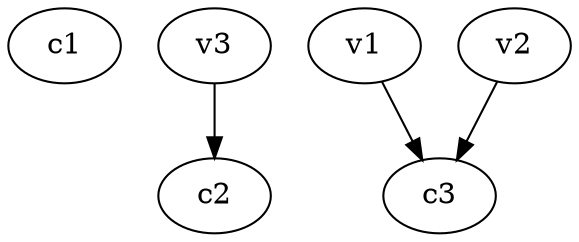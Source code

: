 strict digraph  {
c1;
c2;
c3;
v1;
v2;
v3;
v1 -> c3  [weight=1];
v2 -> c3  [weight=1];
v3 -> c2  [weight=1];
}
